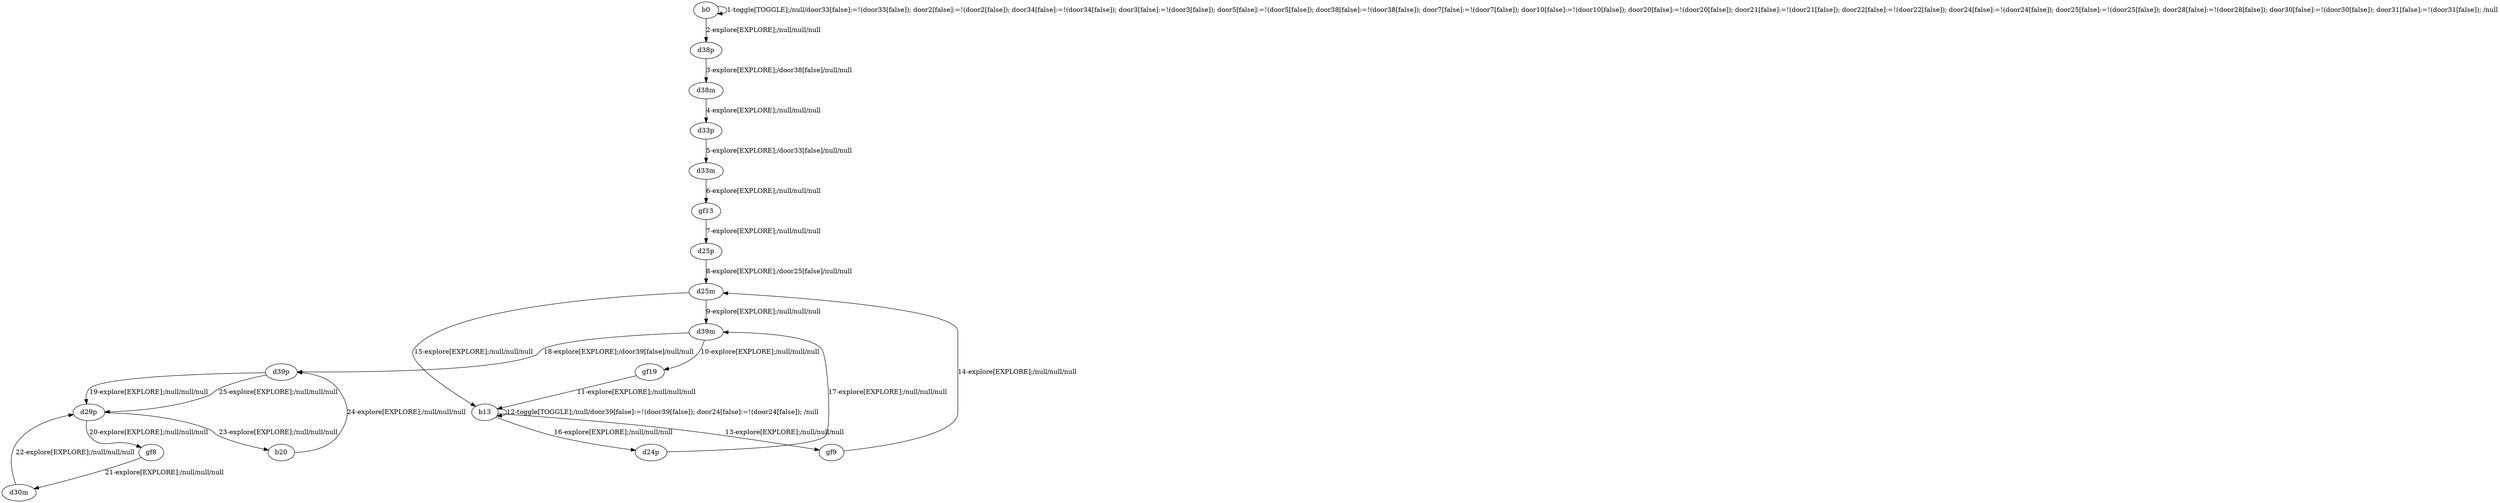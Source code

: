 # Total number of goals covered by this test: 4
# b20 --> d39p
# gf8 --> d30m
# d30m --> d29p
# d29p --> b20

digraph g {
"b0" -> "b0" [label = "1-toggle[TOGGLE];/null/door33[false]:=!(door33[false]); door2[false]:=!(door2[false]); door34[false]:=!(door34[false]); door3[false]:=!(door3[false]); door5[false]:=!(door5[false]); door38[false]:=!(door38[false]); door7[false]:=!(door7[false]); door10[false]:=!(door10[false]); door20[false]:=!(door20[false]); door21[false]:=!(door21[false]); door22[false]:=!(door22[false]); door24[false]:=!(door24[false]); door25[false]:=!(door25[false]); door28[false]:=!(door28[false]); door30[false]:=!(door30[false]); door31[false]:=!(door31[false]); /null"];
"b0" -> "d38p" [label = "2-explore[EXPLORE];/null/null/null"];
"d38p" -> "d38m" [label = "3-explore[EXPLORE];/door38[false]/null/null"];
"d38m" -> "d33p" [label = "4-explore[EXPLORE];/null/null/null"];
"d33p" -> "d33m" [label = "5-explore[EXPLORE];/door33[false]/null/null"];
"d33m" -> "gf13" [label = "6-explore[EXPLORE];/null/null/null"];
"gf13" -> "d25p" [label = "7-explore[EXPLORE];/null/null/null"];
"d25p" -> "d25m" [label = "8-explore[EXPLORE];/door25[false]/null/null"];
"d25m" -> "d39m" [label = "9-explore[EXPLORE];/null/null/null"];
"d39m" -> "gf19" [label = "10-explore[EXPLORE];/null/null/null"];
"gf19" -> "b13" [label = "11-explore[EXPLORE];/null/null/null"];
"b13" -> "b13" [label = "12-toggle[TOGGLE];/null/door39[false]:=!(door39[false]); door24[false]:=!(door24[false]); /null"];
"b13" -> "gf9" [label = "13-explore[EXPLORE];/null/null/null"];
"gf9" -> "d25m" [label = "14-explore[EXPLORE];/null/null/null"];
"d25m" -> "b13" [label = "15-explore[EXPLORE];/null/null/null"];
"b13" -> "d24p" [label = "16-explore[EXPLORE];/null/null/null"];
"d24p" -> "d39m" [label = "17-explore[EXPLORE];/null/null/null"];
"d39m" -> "d39p" [label = "18-explore[EXPLORE];/door39[false]/null/null"];
"d39p" -> "d29p" [label = "19-explore[EXPLORE];/null/null/null"];
"d29p" -> "gf8" [label = "20-explore[EXPLORE];/null/null/null"];
"gf8" -> "d30m" [label = "21-explore[EXPLORE];/null/null/null"];
"d30m" -> "d29p" [label = "22-explore[EXPLORE];/null/null/null"];
"d29p" -> "b20" [label = "23-explore[EXPLORE];/null/null/null"];
"b20" -> "d39p" [label = "24-explore[EXPLORE];/null/null/null"];
"d39p" -> "d29p" [label = "25-explore[EXPLORE];/null/null/null"];
}